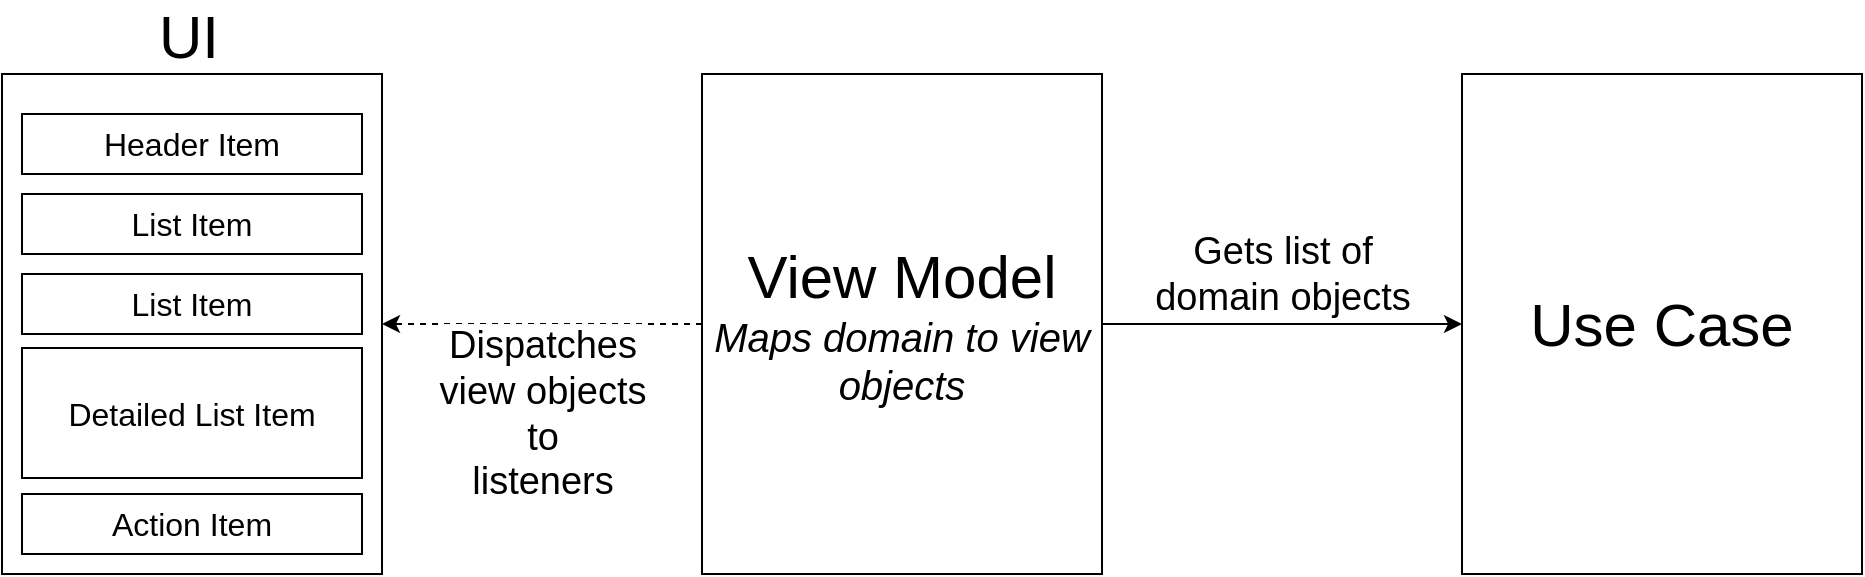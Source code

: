 <mxfile version="12.9.3" type="device"><diagram id="3wyJ8iXsUToNngi6z20a" name="Page-1"><mxGraphModel dx="1102" dy="559" grid="1" gridSize="10" guides="1" tooltips="1" connect="1" arrows="1" fold="1" page="1" pageScale="1" pageWidth="1100" pageHeight="850" math="0" shadow="0"><root><mxCell id="0"/><mxCell id="1" parent="0"/><mxCell id="2Nt3adeSaQ1i0TQ95ZIi-11" style="edgeStyle=orthogonalEdgeStyle;rounded=0;orthogonalLoop=1;jettySize=auto;html=1;entryX=0;entryY=0.5;entryDx=0;entryDy=0;" parent="1" source="2Nt3adeSaQ1i0TQ95ZIi-1" target="2Nt3adeSaQ1i0TQ95ZIi-8" edge="1"><mxGeometry relative="1" as="geometry"/></mxCell><mxCell id="2Nt3adeSaQ1i0TQ95ZIi-12" value="&lt;font style=&quot;font-size: 19px;&quot;&gt;Gets list of&lt;br style=&quot;font-size: 19px;&quot;&gt;domain objects&lt;/font&gt;" style="text;html=1;align=center;verticalAlign=middle;resizable=0;points=[];labelBackgroundColor=#ffffff;fontSize=19;" parent="2Nt3adeSaQ1i0TQ95ZIi-11" vertex="1" connectable="0"><mxGeometry x="0.278" y="1" relative="1" as="geometry"><mxPoint x="-25" y="-24" as="offset"/></mxGeometry></mxCell><mxCell id="2Nt3adeSaQ1i0TQ95ZIi-13" style="edgeStyle=orthogonalEdgeStyle;rounded=0;orthogonalLoop=1;jettySize=auto;html=1;entryX=1;entryY=0.5;entryDx=0;entryDy=0;fontSize=19;dashed=1;" parent="1" source="2Nt3adeSaQ1i0TQ95ZIi-1" target="2Nt3adeSaQ1i0TQ95ZIi-2" edge="1"><mxGeometry relative="1" as="geometry"/></mxCell><mxCell id="2Nt3adeSaQ1i0TQ95ZIi-14" value="Dispatches&lt;br&gt;view objects&lt;br&gt;to&lt;br&gt;listeners" style="text;html=1;align=center;verticalAlign=middle;resizable=0;points=[];labelBackgroundColor=#ffffff;fontSize=19;" parent="2Nt3adeSaQ1i0TQ95ZIi-13" vertex="1" connectable="0"><mxGeometry x="-0.312" relative="1" as="geometry"><mxPoint x="-25" y="44.5" as="offset"/></mxGeometry></mxCell><mxCell id="2Nt3adeSaQ1i0TQ95ZIi-1" value="&lt;font&gt;&lt;font style=&quot;font-size: 30px&quot;&gt;View Model&lt;/font&gt;&lt;br&gt;&lt;span style=&quot;font-size: 20px&quot;&gt;&lt;i&gt;Maps domain to view objects&lt;/i&gt;&lt;/span&gt;&lt;br&gt;&lt;/font&gt;" style="rounded=0;whiteSpace=wrap;html=1;" parent="1" vertex="1"><mxGeometry x="400" y="280" width="200" height="250" as="geometry"/></mxCell><mxCell id="2Nt3adeSaQ1i0TQ95ZIi-2" value="" style="rounded=0;whiteSpace=wrap;html=1;align=center;" parent="1" vertex="1"><mxGeometry x="50" y="280" width="190" height="250" as="geometry"/></mxCell><mxCell id="2Nt3adeSaQ1i0TQ95ZIi-3" value="&lt;font style=&quot;font-size: 16px&quot;&gt;Header Item&lt;/font&gt;" style="rounded=0;whiteSpace=wrap;html=1;" parent="1" vertex="1"><mxGeometry x="60" y="300" width="170" height="30" as="geometry"/></mxCell><mxCell id="2Nt3adeSaQ1i0TQ95ZIi-4" value="&lt;font style=&quot;font-size: 16px&quot;&gt;List Item&lt;/font&gt;" style="rounded=0;whiteSpace=wrap;html=1;" parent="1" vertex="1"><mxGeometry x="60" y="340" width="170" height="30" as="geometry"/></mxCell><mxCell id="2Nt3adeSaQ1i0TQ95ZIi-5" value="&lt;font style=&quot;font-size: 16px&quot;&gt;List Item&lt;/font&gt;" style="rounded=0;whiteSpace=wrap;html=1;" parent="1" vertex="1"><mxGeometry x="60" y="380" width="170" height="30" as="geometry"/></mxCell><mxCell id="2Nt3adeSaQ1i0TQ95ZIi-6" value="&lt;font style=&quot;font-size: 16px&quot;&gt;Detailed List Item&lt;/font&gt;" style="rounded=0;whiteSpace=wrap;html=1;" parent="1" vertex="1"><mxGeometry x="60" y="417" width="170" height="65" as="geometry"/></mxCell><mxCell id="2Nt3adeSaQ1i0TQ95ZIi-7" value="&lt;font style=&quot;font-size: 16px&quot;&gt;Action Item&lt;/font&gt;" style="rounded=0;whiteSpace=wrap;html=1;" parent="1" vertex="1"><mxGeometry x="60" y="490" width="170" height="30" as="geometry"/></mxCell><mxCell id="2Nt3adeSaQ1i0TQ95ZIi-8" value="&lt;font style=&quot;font-size: 30px&quot;&gt;Use Case&lt;/font&gt;" style="rounded=0;whiteSpace=wrap;html=1;" parent="1" vertex="1"><mxGeometry x="780" y="280" width="200" height="250" as="geometry"/></mxCell><mxCell id="2Nt3adeSaQ1i0TQ95ZIi-9" value="&lt;font style=&quot;font-size: 30px&quot;&gt;UI&lt;/font&gt;" style="text;html=1;align=center;verticalAlign=middle;resizable=0;points=[];autosize=1;" parent="1" vertex="1"><mxGeometry x="118" y="246" width="50" height="30" as="geometry"/></mxCell></root></mxGraphModel></diagram></mxfile>